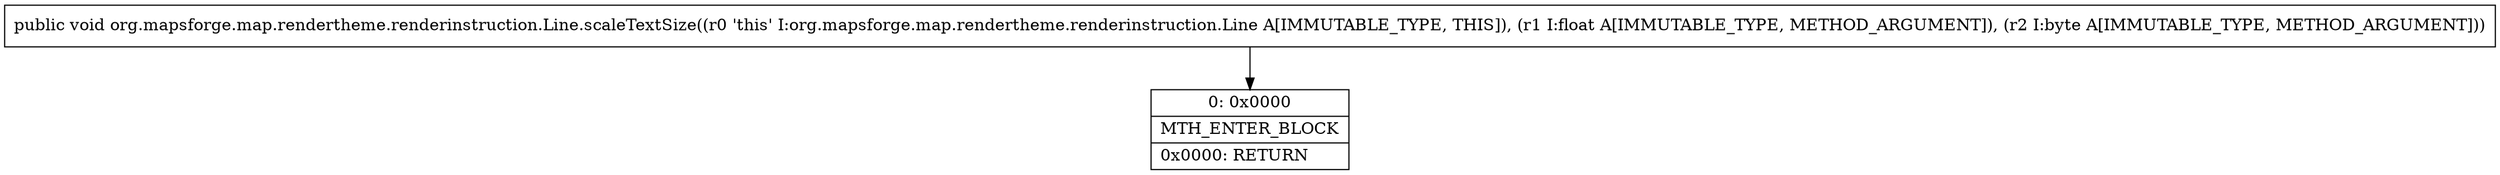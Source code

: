 digraph "CFG fororg.mapsforge.map.rendertheme.renderinstruction.Line.scaleTextSize(FB)V" {
Node_0 [shape=record,label="{0\:\ 0x0000|MTH_ENTER_BLOCK\l|0x0000: RETURN   \l}"];
MethodNode[shape=record,label="{public void org.mapsforge.map.rendertheme.renderinstruction.Line.scaleTextSize((r0 'this' I:org.mapsforge.map.rendertheme.renderinstruction.Line A[IMMUTABLE_TYPE, THIS]), (r1 I:float A[IMMUTABLE_TYPE, METHOD_ARGUMENT]), (r2 I:byte A[IMMUTABLE_TYPE, METHOD_ARGUMENT])) }"];
MethodNode -> Node_0;
}

